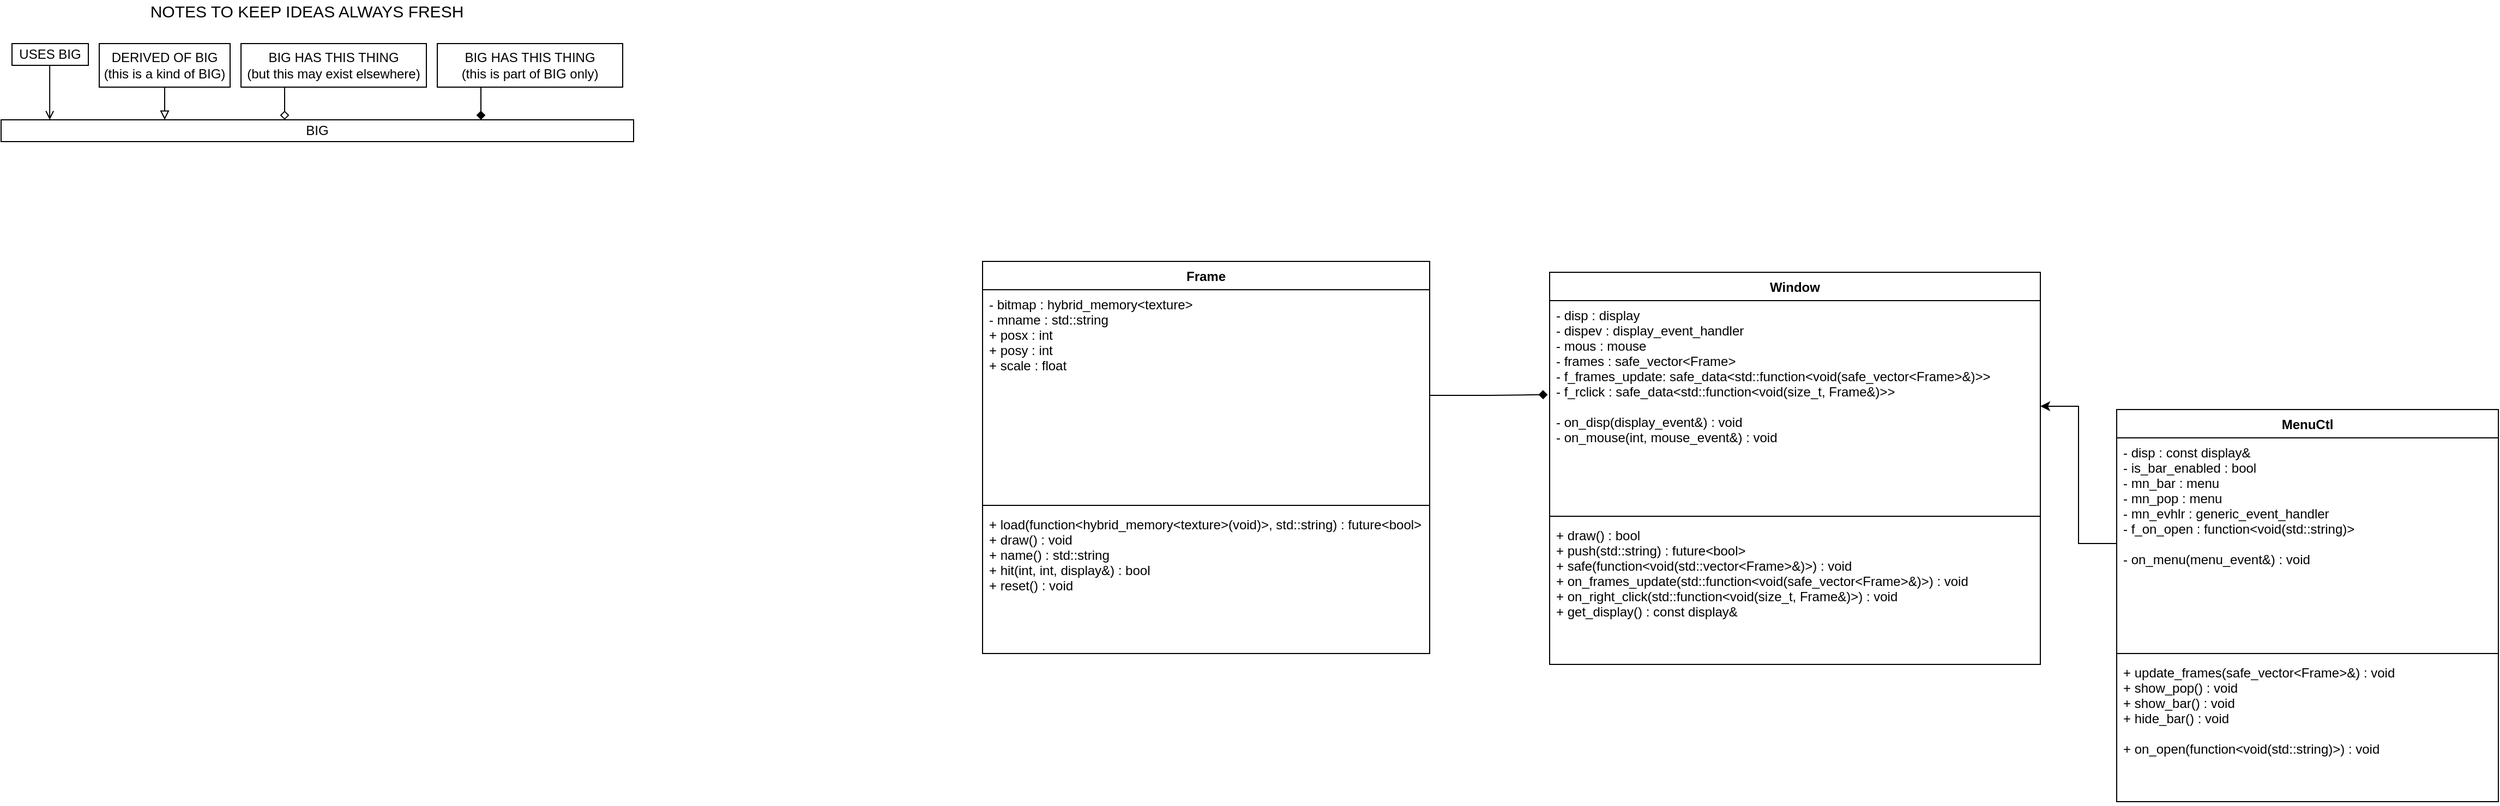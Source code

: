 <mxfile version="15.9.1" type="device"><diagram id="tkJ0EpKqC3CP_cPDNvKZ" name="Page-1"><mxGraphModel dx="2525" dy="1913" grid="1" gridSize="10" guides="1" tooltips="1" connect="1" arrows="1" fold="1" page="1" pageScale="1" pageWidth="827" pageHeight="1169" math="0" shadow="0"><root><mxCell id="0"/><mxCell id="1" parent="0"/><mxCell id="aJVMkdcldvHExDuC2Otq-1" value="" style="endArrow=open;html=1;rounded=0;endFill=0;" parent="1" edge="1"><mxGeometry width="50" height="50" relative="1" as="geometry"><mxPoint x="-1585.42" y="-1080" as="sourcePoint"/><mxPoint x="-1585.42" y="-1030" as="targetPoint"/></mxGeometry></mxCell><mxCell id="aJVMkdcldvHExDuC2Otq-2" value="" style="endArrow=block;html=1;rounded=0;endFill=0;exitX=0.5;exitY=1;exitDx=0;exitDy=0;" parent="1" source="aJVMkdcldvHExDuC2Otq-5" edge="1"><mxGeometry width="50" height="50" relative="1" as="geometry"><mxPoint x="-1480" y="-1080" as="sourcePoint"/><mxPoint x="-1480" y="-1030" as="targetPoint"/></mxGeometry></mxCell><mxCell id="aJVMkdcldvHExDuC2Otq-3" value="BIG" style="whiteSpace=wrap;html=1;strokeColor=default;" parent="1" vertex="1"><mxGeometry x="-1630" y="-1030" width="580" height="20" as="geometry"/></mxCell><mxCell id="aJVMkdcldvHExDuC2Otq-4" value="USES BIG" style="whiteSpace=wrap;html=1;strokeColor=default;" parent="1" vertex="1"><mxGeometry x="-1620" y="-1100" width="70" height="20" as="geometry"/></mxCell><mxCell id="aJVMkdcldvHExDuC2Otq-5" value="DERIVED OF BIG&lt;br&gt;(this is a kind of BIG)" style="whiteSpace=wrap;html=1;strokeColor=default;" parent="1" vertex="1"><mxGeometry x="-1540" y="-1100" width="120" height="40" as="geometry"/></mxCell><mxCell id="aJVMkdcldvHExDuC2Otq-6" style="edgeStyle=orthogonalEdgeStyle;rounded=0;orthogonalLoop=1;jettySize=auto;html=1;endArrow=diamond;endFill=0;" parent="1" source="aJVMkdcldvHExDuC2Otq-7" edge="1"><mxGeometry relative="1" as="geometry"><mxPoint x="-1370.0" y="-1030" as="targetPoint"/><Array as="points"><mxPoint x="-1370" y="-1050"/><mxPoint x="-1370" y="-1050"/></Array></mxGeometry></mxCell><mxCell id="aJVMkdcldvHExDuC2Otq-7" value="BIG HAS THIS THING&lt;br&gt;(but this may exist elsewhere)" style="whiteSpace=wrap;html=1;strokeColor=default;" parent="1" vertex="1"><mxGeometry x="-1410" y="-1100" width="170" height="40" as="geometry"/></mxCell><mxCell id="aJVMkdcldvHExDuC2Otq-8" style="edgeStyle=orthogonalEdgeStyle;rounded=0;orthogonalLoop=1;jettySize=auto;html=1;endArrow=diamond;endFill=1;" parent="1" source="aJVMkdcldvHExDuC2Otq-9" edge="1"><mxGeometry relative="1" as="geometry"><mxPoint x="-1190.0" y="-1030" as="targetPoint"/><Array as="points"><mxPoint x="-1190" y="-1050"/><mxPoint x="-1190" y="-1050"/></Array></mxGeometry></mxCell><mxCell id="aJVMkdcldvHExDuC2Otq-9" value="BIG HAS THIS THING&lt;br&gt;(this is part of BIG only)" style="whiteSpace=wrap;html=1;strokeColor=default;" parent="1" vertex="1"><mxGeometry x="-1230" y="-1100" width="170" height="40" as="geometry"/></mxCell><mxCell id="aJVMkdcldvHExDuC2Otq-10" value="&lt;font style=&quot;font-size: 15px&quot;&gt;NOTES TO KEEP IDEAS ALWAYS FRESH&lt;/font&gt;" style="text;html=1;align=center;verticalAlign=middle;resizable=0;points=[];autosize=1;strokeColor=none;fillColor=none;" parent="1" vertex="1"><mxGeometry x="-1500" y="-1140" width="300" height="20" as="geometry"/></mxCell><mxCell id="aJVMkdcldvHExDuC2Otq-11" value="Frame" style="swimlane;fontStyle=1;align=center;verticalAlign=top;childLayout=stackLayout;horizontal=1;startSize=26;horizontalStack=0;resizeParent=1;resizeParentMax=0;resizeLast=0;collapsible=1;marginBottom=0;" parent="1" vertex="1"><mxGeometry x="-730" y="-900" width="410" height="360" as="geometry"/></mxCell><mxCell id="aJVMkdcldvHExDuC2Otq-12" value="- bitmap : hybrid_memory&lt;texture&gt;&#10;- mname : std::string&#10;+ posx : int&#10;+ posy : int&#10;+ scale : float" style="text;strokeColor=none;fillColor=none;align=left;verticalAlign=top;spacingLeft=4;spacingRight=4;overflow=hidden;rotatable=0;points=[[0,0.5],[1,0.5]];portConstraint=eastwest;" parent="aJVMkdcldvHExDuC2Otq-11" vertex="1"><mxGeometry y="26" width="410" height="194" as="geometry"/></mxCell><mxCell id="aJVMkdcldvHExDuC2Otq-13" value="" style="line;strokeWidth=1;fillColor=none;align=left;verticalAlign=middle;spacingTop=-1;spacingLeft=3;spacingRight=3;rotatable=0;labelPosition=right;points=[];portConstraint=eastwest;" parent="aJVMkdcldvHExDuC2Otq-11" vertex="1"><mxGeometry y="220" width="410" height="8" as="geometry"/></mxCell><mxCell id="aJVMkdcldvHExDuC2Otq-14" value="+ load(function&lt;hybrid_memory&lt;texture&gt;(void)&gt;, std::string) : future&lt;bool&gt;&#10;+ draw() : void&#10;+ name() : std::string&#10;+ hit(int, int, display&amp;) : bool&#10;+ reset() : void" style="text;strokeColor=none;fillColor=none;align=left;verticalAlign=top;spacingLeft=4;spacingRight=4;overflow=hidden;rotatable=0;points=[[0,0.5],[1,0.5]];portConstraint=eastwest;" parent="aJVMkdcldvHExDuC2Otq-11" vertex="1"><mxGeometry y="228" width="410" height="132" as="geometry"/></mxCell><mxCell id="aJVMkdcldvHExDuC2Otq-15" value="Window" style="swimlane;fontStyle=1;align=center;verticalAlign=top;childLayout=stackLayout;horizontal=1;startSize=26;horizontalStack=0;resizeParent=1;resizeParentMax=0;resizeLast=0;collapsible=1;marginBottom=0;" parent="1" vertex="1"><mxGeometry x="-210" y="-890" width="450" height="360" as="geometry"/></mxCell><mxCell id="aJVMkdcldvHExDuC2Otq-16" value="- disp : display&#10;- dispev : display_event_handler&#10;- mous : mouse&#10;- frames : safe_vector&lt;Frame&gt;&#10;- f_frames_update: safe_data&lt;std::function&lt;void(safe_vector&lt;Frame&gt;&amp;)&gt;&gt;&#10;- f_rclick : safe_data&lt;std::function&lt;void(size_t, Frame&amp;)&gt;&gt;&#10;&#10;- on_disp(display_event&amp;) : void&#10;- on_mouse(int, mouse_event&amp;) : void" style="text;strokeColor=none;fillColor=none;align=left;verticalAlign=top;spacingLeft=4;spacingRight=4;overflow=hidden;rotatable=0;points=[[0,0.5],[1,0.5]];portConstraint=eastwest;" parent="aJVMkdcldvHExDuC2Otq-15" vertex="1"><mxGeometry y="26" width="450" height="194" as="geometry"/></mxCell><mxCell id="aJVMkdcldvHExDuC2Otq-17" value="" style="line;strokeWidth=1;fillColor=none;align=left;verticalAlign=middle;spacingTop=-1;spacingLeft=3;spacingRight=3;rotatable=0;labelPosition=right;points=[];portConstraint=eastwest;" parent="aJVMkdcldvHExDuC2Otq-15" vertex="1"><mxGeometry y="220" width="450" height="8" as="geometry"/></mxCell><mxCell id="aJVMkdcldvHExDuC2Otq-18" value="+ draw() : bool&#10;+ push(std::string) : future&lt;bool&gt;&#10;+ safe(function&lt;void(std::vector&lt;Frame&gt;&amp;)&gt;) : void&#10;+ on_frames_update(std::function&lt;void(safe_vector&lt;Frame&gt;&amp;)&gt;) : void&#10;+ on_right_click(std::function&lt;void(size_t, Frame&amp;)&gt;) : void&#10;+ get_display() : const display&amp;" style="text;strokeColor=none;fillColor=none;align=left;verticalAlign=top;spacingLeft=4;spacingRight=4;overflow=hidden;rotatable=0;points=[[0,0.5],[1,0.5]];portConstraint=eastwest;" parent="aJVMkdcldvHExDuC2Otq-15" vertex="1"><mxGeometry y="228" width="450" height="132" as="geometry"/></mxCell><mxCell id="aJVMkdcldvHExDuC2Otq-24" style="edgeStyle=orthogonalEdgeStyle;rounded=0;orthogonalLoop=1;jettySize=auto;html=1;entryX=-0.004;entryY=0.445;entryDx=0;entryDy=0;entryPerimeter=0;endArrow=diamond;endFill=1;" parent="1" source="aJVMkdcldvHExDuC2Otq-12" target="aJVMkdcldvHExDuC2Otq-16" edge="1"><mxGeometry relative="1" as="geometry"/></mxCell><mxCell id="Vs4-iHbtxrTkbIbJoqbr-1" value="MenuCtl" style="swimlane;fontStyle=1;align=center;verticalAlign=top;childLayout=stackLayout;horizontal=1;startSize=26;horizontalStack=0;resizeParent=1;resizeParentMax=0;resizeLast=0;collapsible=1;marginBottom=0;" parent="1" vertex="1"><mxGeometry x="310" y="-764" width="350" height="360" as="geometry"/></mxCell><mxCell id="Vs4-iHbtxrTkbIbJoqbr-2" value="- disp : const display&amp;&#10;- is_bar_enabled : bool&#10;- mn_bar : menu&#10;- mn_pop : menu&#10;- mn_evhlr : generic_event_handler&#10;- f_on_open : function&lt;void(std::string)&gt;&#10;&#10;- on_menu(menu_event&amp;) : void" style="text;strokeColor=none;fillColor=none;align=left;verticalAlign=top;spacingLeft=4;spacingRight=4;overflow=hidden;rotatable=0;points=[[0,0.5],[1,0.5]];portConstraint=eastwest;" parent="Vs4-iHbtxrTkbIbJoqbr-1" vertex="1"><mxGeometry y="26" width="350" height="194" as="geometry"/></mxCell><mxCell id="Vs4-iHbtxrTkbIbJoqbr-3" value="" style="line;strokeWidth=1;fillColor=none;align=left;verticalAlign=middle;spacingTop=-1;spacingLeft=3;spacingRight=3;rotatable=0;labelPosition=right;points=[];portConstraint=eastwest;" parent="Vs4-iHbtxrTkbIbJoqbr-1" vertex="1"><mxGeometry y="220" width="350" height="8" as="geometry"/></mxCell><mxCell id="Vs4-iHbtxrTkbIbJoqbr-4" value="+ update_frames(safe_vector&lt;Frame&gt;&amp;) : void&#10;+ show_pop() : void&#10;+ show_bar() : void&#10;+ hide_bar() : void&#10;&#10;+ on_open(function&lt;void(std::string)&gt;) : void" style="text;strokeColor=none;fillColor=none;align=left;verticalAlign=top;spacingLeft=4;spacingRight=4;overflow=hidden;rotatable=0;points=[[0,0.5],[1,0.5]];portConstraint=eastwest;" parent="Vs4-iHbtxrTkbIbJoqbr-1" vertex="1"><mxGeometry y="228" width="350" height="132" as="geometry"/></mxCell><mxCell id="Vs4-iHbtxrTkbIbJoqbr-5" style="edgeStyle=orthogonalEdgeStyle;rounded=0;orthogonalLoop=1;jettySize=auto;html=1;entryX=1;entryY=0.5;entryDx=0;entryDy=0;" parent="1" source="Vs4-iHbtxrTkbIbJoqbr-2" target="aJVMkdcldvHExDuC2Otq-16" edge="1"><mxGeometry relative="1" as="geometry"/></mxCell></root></mxGraphModel></diagram></mxfile>